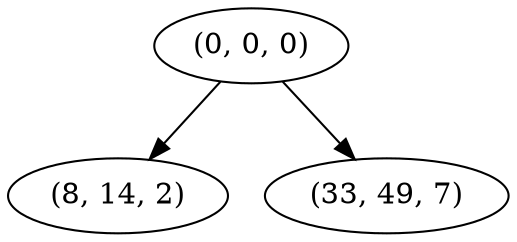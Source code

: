 digraph tree {
    "(0, 0, 0)";
    "(8, 14, 2)";
    "(33, 49, 7)";
    "(0, 0, 0)" -> "(8, 14, 2)";
    "(0, 0, 0)" -> "(33, 49, 7)";
}
